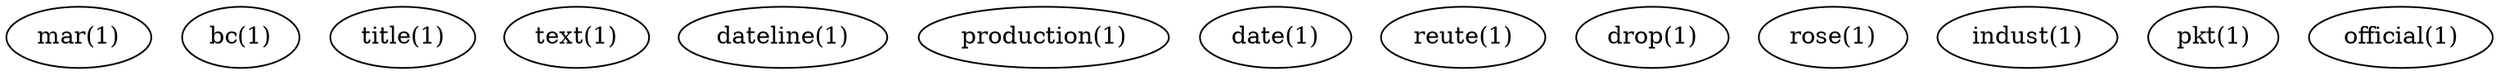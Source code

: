 digraph G {
  mar [ label="mar(1)" ];
  bc [ label="bc(1)" ];
  title [ label="title(1)" ];
  text [ label="text(1)" ];
  dateline [ label="dateline(1)" ];
  production [ label="production(1)" ];
  date [ label="date(1)" ];
  reute [ label="reute(1)" ];
  drop [ label="drop(1)" ];
  rose [ label="rose(1)" ];
  indust [ label="indust(1)" ];
  pkt [ label="pkt(1)" ];
  official [ label="official(1)" ];
}
